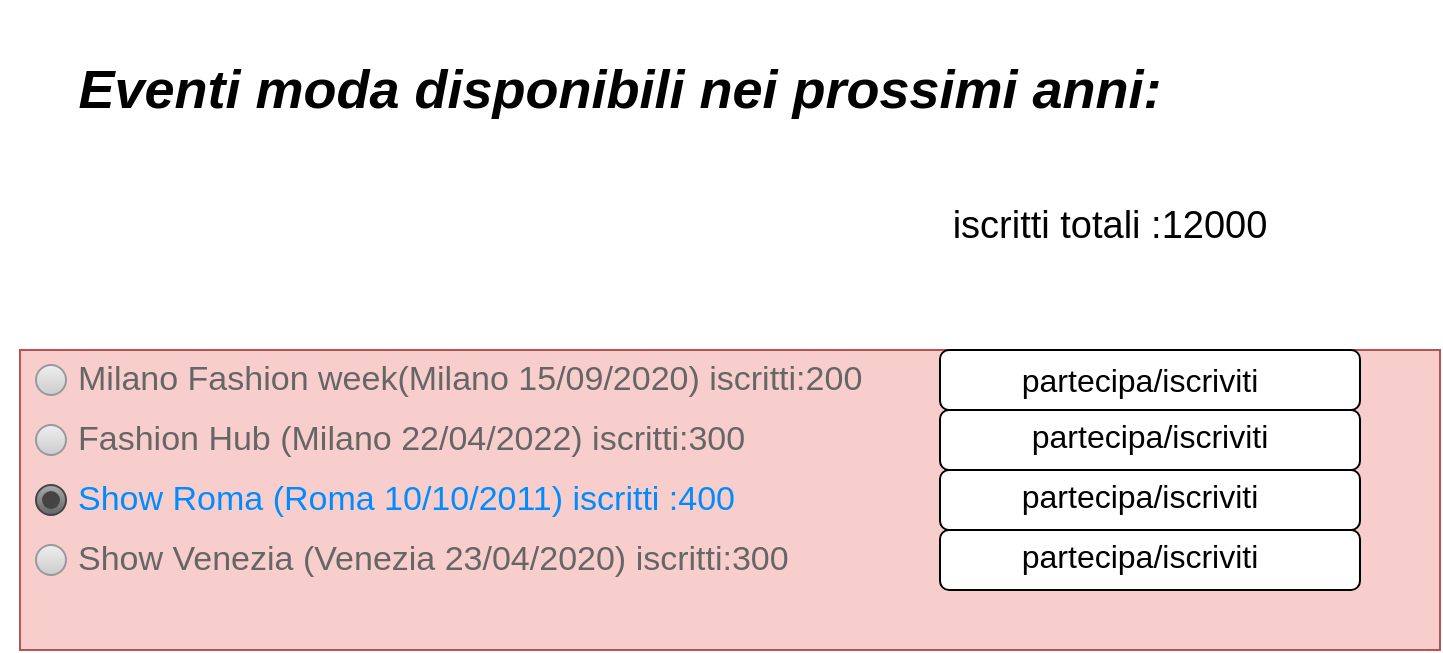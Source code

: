 <mxfile version="13.10.2" type="github">
  <diagram name="Page-1" id="e7e014a7-5840-1c2e-5031-d8a46d1fe8dd">
    <mxGraphModel dx="1951" dy="1340" grid="1" gridSize="10" guides="1" tooltips="1" connect="1" arrows="1" fold="1" page="1" pageScale="1" pageWidth="1169" pageHeight="826" background="#ffffff" math="0" shadow="0">
      <root>
        <mxCell id="0" />
        <mxCell id="1" parent="0" />
        <mxCell id="T-LM_clHeI63fsYbq26t-49" value="" style="strokeWidth=1;shadow=0;dashed=0;align=center;html=1;shape=mxgraph.mockup.forms.rrect;rSize=0;strokeColor=#b85450;fillColor=#f8cecc;recursiveResize=0;" vertex="1" parent="1">
          <mxGeometry x="-730" y="-360" width="710" height="150" as="geometry" />
        </mxCell>
        <mxCell id="T-LM_clHeI63fsYbq26t-50" value="Milano Fashion week(Milano 15/09/2020) iscritti:200" style="shape=ellipse;rSize=0;fillColor=#eeeeee;strokeColor=#999999;gradientColor=#cccccc;html=1;align=left;spacingLeft=4;fontSize=17;fontColor=#666666;labelPosition=right;" vertex="1" parent="T-LM_clHeI63fsYbq26t-49">
          <mxGeometry x="8" y="7.5" width="15" height="15" as="geometry" />
        </mxCell>
        <mxCell id="T-LM_clHeI63fsYbq26t-51" value="Fashion Hub (Milano 22/04/2022) iscritti:300" style="shape=ellipse;rSize=0;fillColor=#eeeeee;strokeColor=#999999;gradientColor=#cccccc;html=1;align=left;spacingLeft=4;fontSize=17;fontColor=#666666;labelPosition=right;" vertex="1" parent="T-LM_clHeI63fsYbq26t-49">
          <mxGeometry x="8" y="37.5" width="15" height="15" as="geometry" />
        </mxCell>
        <mxCell id="T-LM_clHeI63fsYbq26t-52" value="Show Roma (Roma 10/10/2011) iscritti :400" style="shape=ellipse;rSize=0;fillColor=#aaaaaa;strokeColor=#444444;gradientColor=#666666;html=1;align=left;spacingLeft=4;fontSize=17;fontColor=#008cff;labelPosition=right;" vertex="1" parent="T-LM_clHeI63fsYbq26t-49">
          <mxGeometry x="8" y="67.5" width="15" height="15" as="geometry" />
        </mxCell>
        <mxCell id="T-LM_clHeI63fsYbq26t-53" value="" style="shape=ellipse;fillColor=#444444;strokeColor=none;html=1;" vertex="1" parent="T-LM_clHeI63fsYbq26t-52">
          <mxGeometry x="3" y="3" width="9" height="9" as="geometry" />
        </mxCell>
        <mxCell id="T-LM_clHeI63fsYbq26t-54" value="Show Venezia (Venezia 23/04/2020) iscritti:300" style="shape=ellipse;rSize=0;fillColor=#eeeeee;strokeColor=#999999;gradientColor=#cccccc;html=1;align=left;spacingLeft=4;fontSize=17;fontColor=#666666;labelPosition=right;" vertex="1" parent="T-LM_clHeI63fsYbq26t-49">
          <mxGeometry x="8" y="97.5" width="15" height="15" as="geometry" />
        </mxCell>
        <mxCell id="T-LM_clHeI63fsYbq26t-56" value="" style="rounded=1;whiteSpace=wrap;html=1;fontSize=16;" vertex="1" parent="T-LM_clHeI63fsYbq26t-49">
          <mxGeometry x="460" width="210" height="30" as="geometry" />
        </mxCell>
        <mxCell id="T-LM_clHeI63fsYbq26t-57" value="partecipa/iscriviti" style="text;html=1;strokeColor=none;fillColor=none;align=center;verticalAlign=middle;whiteSpace=wrap;rounded=0;fontSize=16;" vertex="1" parent="T-LM_clHeI63fsYbq26t-49">
          <mxGeometry x="540" y="5" width="40" height="20" as="geometry" />
        </mxCell>
        <mxCell id="T-LM_clHeI63fsYbq26t-58" value="" style="rounded=1;whiteSpace=wrap;html=1;fontSize=16;" vertex="1" parent="T-LM_clHeI63fsYbq26t-49">
          <mxGeometry x="460" y="30" width="210" height="30" as="geometry" />
        </mxCell>
        <mxCell id="T-LM_clHeI63fsYbq26t-59" value="partecipa/iscriviti" style="text;html=1;strokeColor=none;fillColor=none;align=center;verticalAlign=middle;whiteSpace=wrap;rounded=0;fontSize=16;" vertex="1" parent="T-LM_clHeI63fsYbq26t-49">
          <mxGeometry x="545" y="32.5" width="40" height="20" as="geometry" />
        </mxCell>
        <mxCell id="T-LM_clHeI63fsYbq26t-60" value="" style="rounded=1;whiteSpace=wrap;html=1;fontSize=16;" vertex="1" parent="T-LM_clHeI63fsYbq26t-49">
          <mxGeometry x="460" y="60" width="210" height="30" as="geometry" />
        </mxCell>
        <mxCell id="T-LM_clHeI63fsYbq26t-61" value="partecipa/iscriviti" style="text;html=1;strokeColor=none;fillColor=none;align=center;verticalAlign=middle;whiteSpace=wrap;rounded=0;fontSize=16;" vertex="1" parent="T-LM_clHeI63fsYbq26t-49">
          <mxGeometry x="540" y="62.5" width="40" height="20" as="geometry" />
        </mxCell>
        <mxCell id="T-LM_clHeI63fsYbq26t-66" value="" style="rounded=1;whiteSpace=wrap;html=1;fontSize=16;" vertex="1" parent="T-LM_clHeI63fsYbq26t-49">
          <mxGeometry x="460" y="90" width="210" height="30" as="geometry" />
        </mxCell>
        <mxCell id="T-LM_clHeI63fsYbq26t-67" value="partecipa/iscriviti" style="text;html=1;strokeColor=none;fillColor=none;align=center;verticalAlign=middle;whiteSpace=wrap;rounded=0;fontSize=16;" vertex="1" parent="T-LM_clHeI63fsYbq26t-49">
          <mxGeometry x="540" y="92.5" width="40" height="20" as="geometry" />
        </mxCell>
        <mxCell id="T-LM_clHeI63fsYbq26t-55" value="Eventi moda disponibili nei prossimi anni:" style="text;html=1;align=center;verticalAlign=middle;whiteSpace=wrap;rounded=0;fontStyle=3;fontSize=27;" vertex="1" parent="1">
          <mxGeometry x="-740" y="-535" width="620" height="90" as="geometry" />
        </mxCell>
        <mxCell id="T-LM_clHeI63fsYbq26t-68" value="iscritti totali :12000" style="text;html=1;strokeColor=none;fillColor=none;align=center;verticalAlign=middle;whiteSpace=wrap;rounded=0;fontSize=19;" vertex="1" parent="1">
          <mxGeometry x="-300" y="-433" width="230" height="21" as="geometry" />
        </mxCell>
      </root>
    </mxGraphModel>
  </diagram>
</mxfile>
